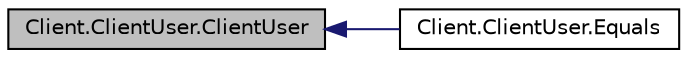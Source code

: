 digraph "Client.ClientUser.ClientUser"
{
  edge [fontname="Helvetica",fontsize="10",labelfontname="Helvetica",labelfontsize="10"];
  node [fontname="Helvetica",fontsize="10",shape=record];
  rankdir="LR";
  Node0 [label="Client.ClientUser.ClientUser",height=0.2,width=0.4,color="black", fillcolor="grey75", style="filled", fontcolor="black"];
  Node0 -> Node1 [dir="back",color="midnightblue",fontsize="10",style="solid",fontname="Helvetica"];
  Node1 [label="Client.ClientUser.Equals",height=0.2,width=0.4,color="black", fillcolor="white", style="filled",URL="$class_client_1_1_client_user.html#a515f5e58fe9f58abb63cfff6b9d399f1"];
}
